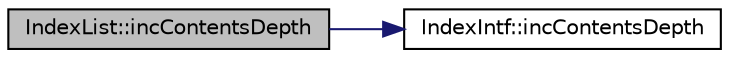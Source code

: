 digraph "IndexList::incContentsDepth"
{
 // LATEX_PDF_SIZE
  edge [fontname="Helvetica",fontsize="10",labelfontname="Helvetica",labelfontsize="10"];
  node [fontname="Helvetica",fontsize="10",shape=record];
  rankdir="LR";
  Node1 [label="IndexList::incContentsDepth",height=0.2,width=0.4,color="black", fillcolor="grey75", style="filled", fontcolor="black",tooltip=" "];
  Node1 -> Node2 [color="midnightblue",fontsize="10",style="solid",fontname="Helvetica"];
  Node2 [label="IndexIntf::incContentsDepth",height=0.2,width=0.4,color="black", fillcolor="white", style="filled",URL="$classIndexIntf.html#ac5ff1647bcf1cc65543258df162a0a7c",tooltip=" "];
}
